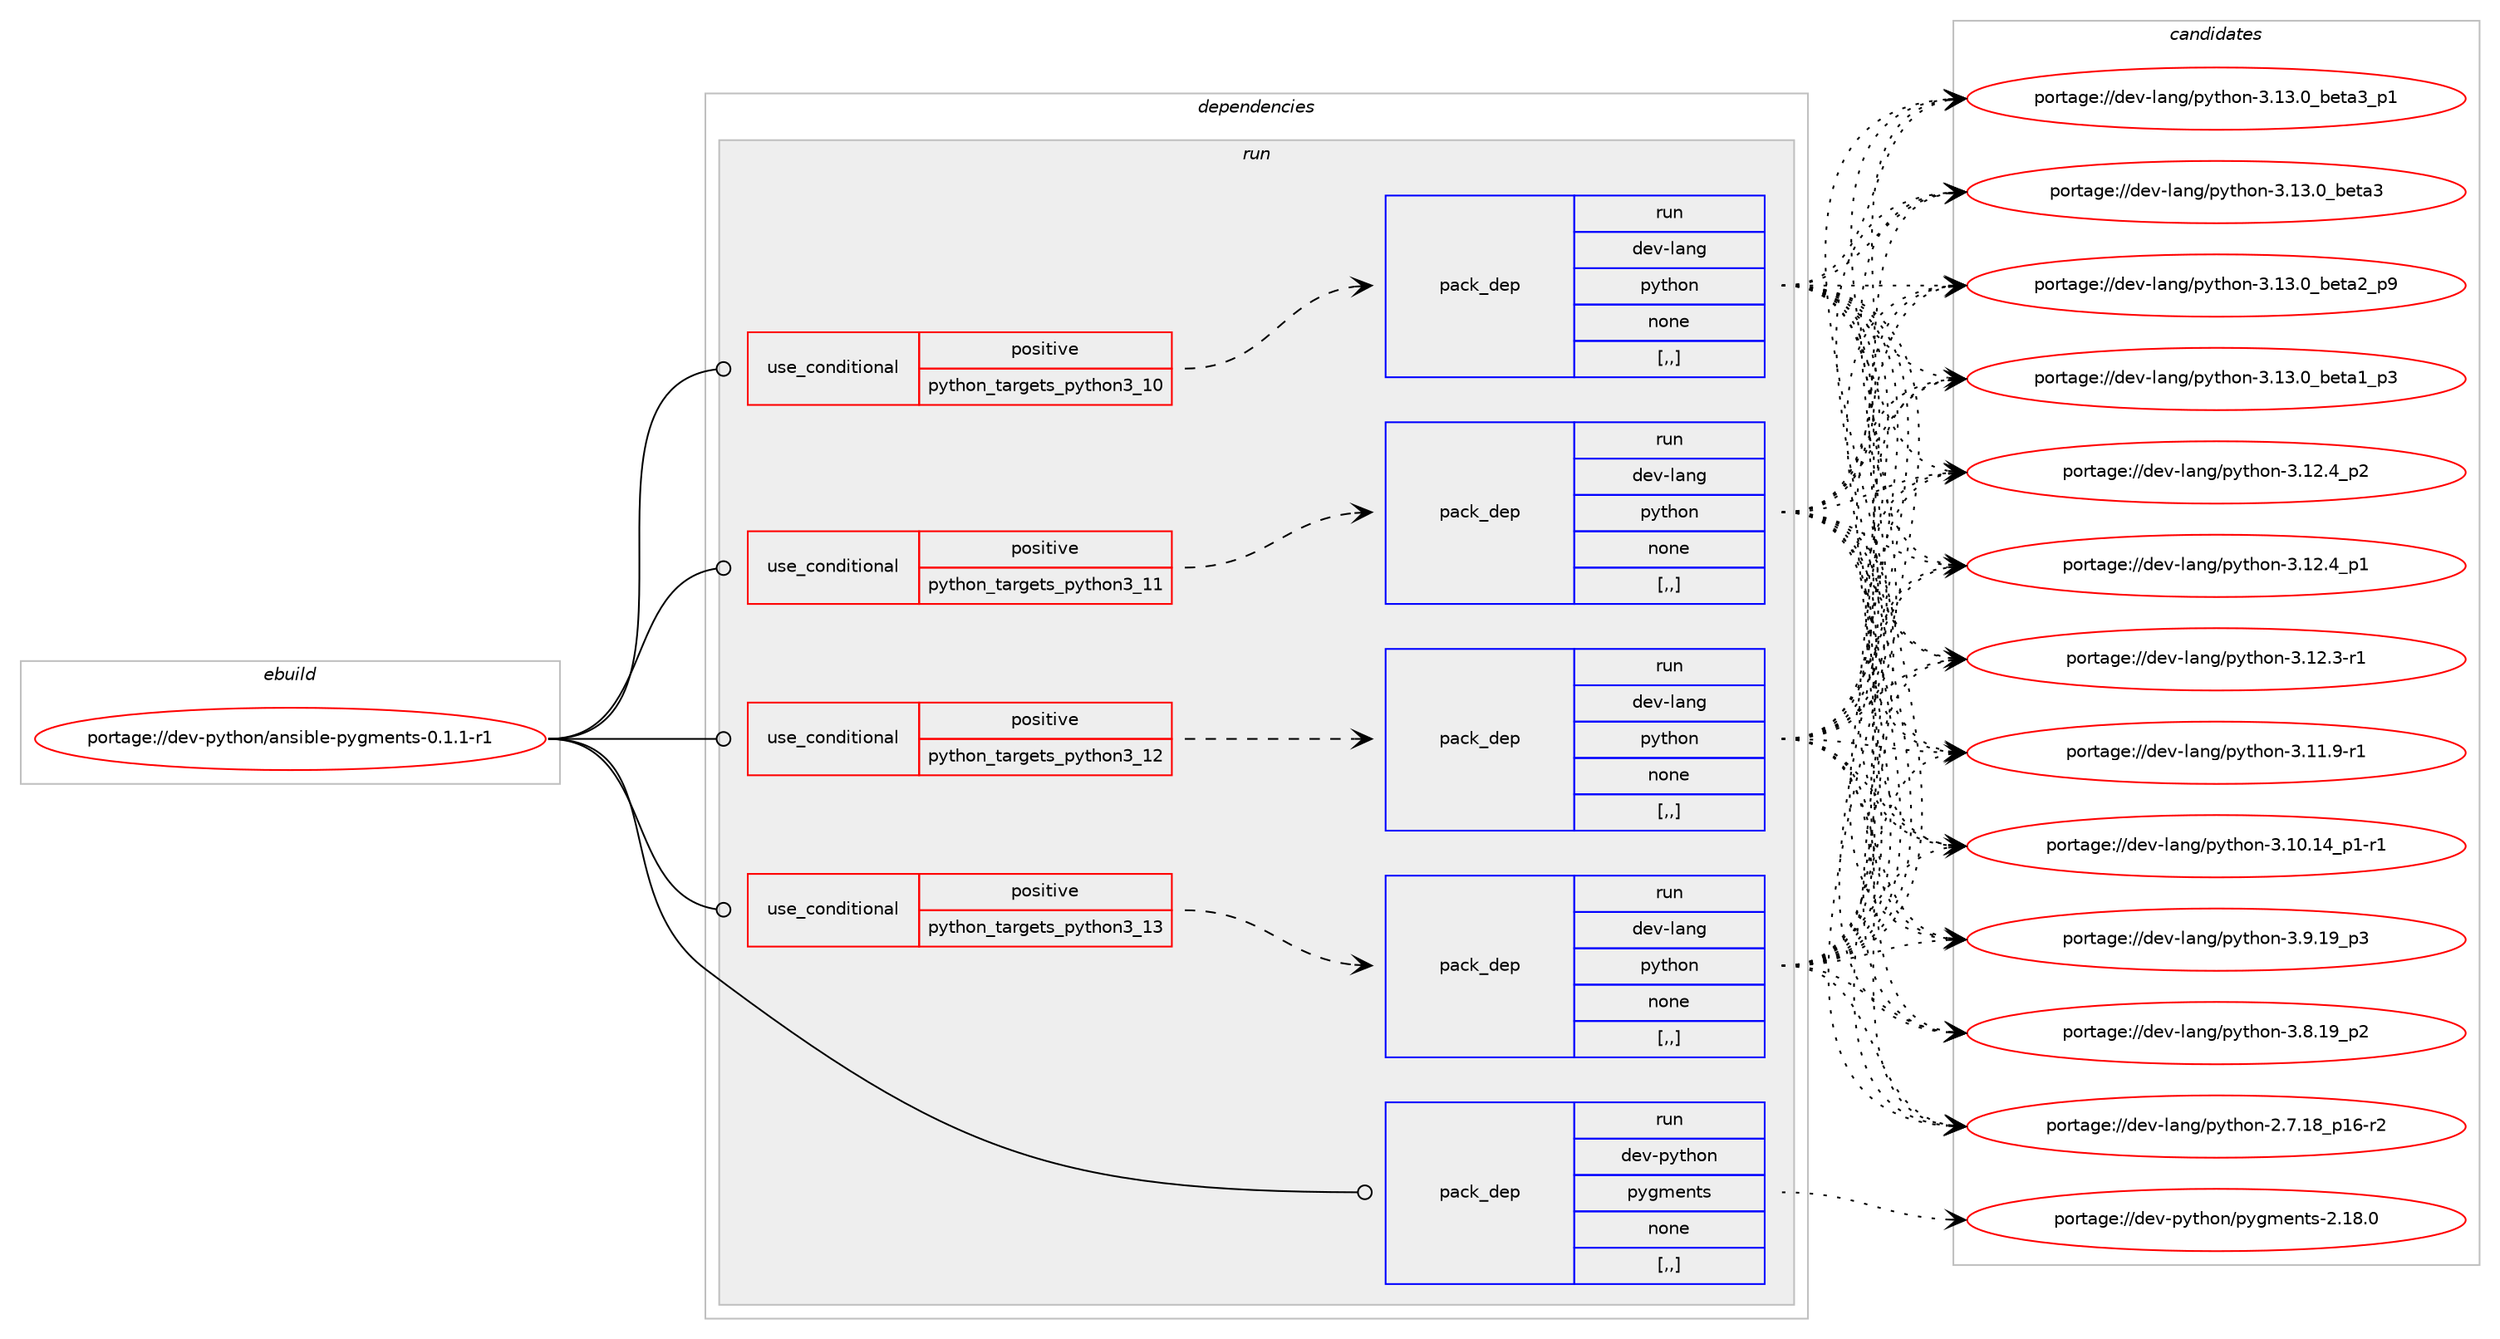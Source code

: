 digraph prolog {

# *************
# Graph options
# *************

newrank=true;
concentrate=true;
compound=true;
graph [rankdir=LR,fontname=Helvetica,fontsize=10,ranksep=1.5];#, ranksep=2.5, nodesep=0.2];
edge  [arrowhead=vee];
node  [fontname=Helvetica,fontsize=10];

# **********
# The ebuild
# **********

subgraph cluster_leftcol {
color=gray;
rank=same;
label=<<i>ebuild</i>>;
id [label="portage://dev-python/ansible-pygments-0.1.1-r1", color=red, width=4, href="../dev-python/ansible-pygments-0.1.1-r1.svg"];
}

# ****************
# The dependencies
# ****************

subgraph cluster_midcol {
color=gray;
label=<<i>dependencies</i>>;
subgraph cluster_compile {
fillcolor="#eeeeee";
style=filled;
label=<<i>compile</i>>;
}
subgraph cluster_compileandrun {
fillcolor="#eeeeee";
style=filled;
label=<<i>compile and run</i>>;
}
subgraph cluster_run {
fillcolor="#eeeeee";
style=filled;
label=<<i>run</i>>;
subgraph cond30605 {
dependency140915 [label=<<TABLE BORDER="0" CELLBORDER="1" CELLSPACING="0" CELLPADDING="4"><TR><TD ROWSPAN="3" CELLPADDING="10">use_conditional</TD></TR><TR><TD>positive</TD></TR><TR><TD>python_targets_python3_10</TD></TR></TABLE>>, shape=none, color=red];
subgraph pack109081 {
dependency140916 [label=<<TABLE BORDER="0" CELLBORDER="1" CELLSPACING="0" CELLPADDING="4" WIDTH="220"><TR><TD ROWSPAN="6" CELLPADDING="30">pack_dep</TD></TR><TR><TD WIDTH="110">run</TD></TR><TR><TD>dev-lang</TD></TR><TR><TD>python</TD></TR><TR><TD>none</TD></TR><TR><TD>[,,]</TD></TR></TABLE>>, shape=none, color=blue];
}
dependency140915:e -> dependency140916:w [weight=20,style="dashed",arrowhead="vee"];
}
id:e -> dependency140915:w [weight=20,style="solid",arrowhead="odot"];
subgraph cond30606 {
dependency140917 [label=<<TABLE BORDER="0" CELLBORDER="1" CELLSPACING="0" CELLPADDING="4"><TR><TD ROWSPAN="3" CELLPADDING="10">use_conditional</TD></TR><TR><TD>positive</TD></TR><TR><TD>python_targets_python3_11</TD></TR></TABLE>>, shape=none, color=red];
subgraph pack109082 {
dependency140918 [label=<<TABLE BORDER="0" CELLBORDER="1" CELLSPACING="0" CELLPADDING="4" WIDTH="220"><TR><TD ROWSPAN="6" CELLPADDING="30">pack_dep</TD></TR><TR><TD WIDTH="110">run</TD></TR><TR><TD>dev-lang</TD></TR><TR><TD>python</TD></TR><TR><TD>none</TD></TR><TR><TD>[,,]</TD></TR></TABLE>>, shape=none, color=blue];
}
dependency140917:e -> dependency140918:w [weight=20,style="dashed",arrowhead="vee"];
}
id:e -> dependency140917:w [weight=20,style="solid",arrowhead="odot"];
subgraph cond30607 {
dependency140919 [label=<<TABLE BORDER="0" CELLBORDER="1" CELLSPACING="0" CELLPADDING="4"><TR><TD ROWSPAN="3" CELLPADDING="10">use_conditional</TD></TR><TR><TD>positive</TD></TR><TR><TD>python_targets_python3_12</TD></TR></TABLE>>, shape=none, color=red];
subgraph pack109083 {
dependency140920 [label=<<TABLE BORDER="0" CELLBORDER="1" CELLSPACING="0" CELLPADDING="4" WIDTH="220"><TR><TD ROWSPAN="6" CELLPADDING="30">pack_dep</TD></TR><TR><TD WIDTH="110">run</TD></TR><TR><TD>dev-lang</TD></TR><TR><TD>python</TD></TR><TR><TD>none</TD></TR><TR><TD>[,,]</TD></TR></TABLE>>, shape=none, color=blue];
}
dependency140919:e -> dependency140920:w [weight=20,style="dashed",arrowhead="vee"];
}
id:e -> dependency140919:w [weight=20,style="solid",arrowhead="odot"];
subgraph cond30608 {
dependency140921 [label=<<TABLE BORDER="0" CELLBORDER="1" CELLSPACING="0" CELLPADDING="4"><TR><TD ROWSPAN="3" CELLPADDING="10">use_conditional</TD></TR><TR><TD>positive</TD></TR><TR><TD>python_targets_python3_13</TD></TR></TABLE>>, shape=none, color=red];
subgraph pack109084 {
dependency140922 [label=<<TABLE BORDER="0" CELLBORDER="1" CELLSPACING="0" CELLPADDING="4" WIDTH="220"><TR><TD ROWSPAN="6" CELLPADDING="30">pack_dep</TD></TR><TR><TD WIDTH="110">run</TD></TR><TR><TD>dev-lang</TD></TR><TR><TD>python</TD></TR><TR><TD>none</TD></TR><TR><TD>[,,]</TD></TR></TABLE>>, shape=none, color=blue];
}
dependency140921:e -> dependency140922:w [weight=20,style="dashed",arrowhead="vee"];
}
id:e -> dependency140921:w [weight=20,style="solid",arrowhead="odot"];
subgraph pack109085 {
dependency140923 [label=<<TABLE BORDER="0" CELLBORDER="1" CELLSPACING="0" CELLPADDING="4" WIDTH="220"><TR><TD ROWSPAN="6" CELLPADDING="30">pack_dep</TD></TR><TR><TD WIDTH="110">run</TD></TR><TR><TD>dev-python</TD></TR><TR><TD>pygments</TD></TR><TR><TD>none</TD></TR><TR><TD>[,,]</TD></TR></TABLE>>, shape=none, color=blue];
}
id:e -> dependency140923:w [weight=20,style="solid",arrowhead="odot"];
}
}

# **************
# The candidates
# **************

subgraph cluster_choices {
rank=same;
color=gray;
label=<<i>candidates</i>>;

subgraph choice109081 {
color=black;
nodesep=1;
choice10010111845108971101034711212111610411111045514649514648959810111697519511249 [label="portage://dev-lang/python-3.13.0_beta3_p1", color=red, width=4,href="../dev-lang/python-3.13.0_beta3_p1.svg"];
choice1001011184510897110103471121211161041111104551464951464895981011169751 [label="portage://dev-lang/python-3.13.0_beta3", color=red, width=4,href="../dev-lang/python-3.13.0_beta3.svg"];
choice10010111845108971101034711212111610411111045514649514648959810111697509511257 [label="portage://dev-lang/python-3.13.0_beta2_p9", color=red, width=4,href="../dev-lang/python-3.13.0_beta2_p9.svg"];
choice10010111845108971101034711212111610411111045514649514648959810111697499511251 [label="portage://dev-lang/python-3.13.0_beta1_p3", color=red, width=4,href="../dev-lang/python-3.13.0_beta1_p3.svg"];
choice100101118451089711010347112121116104111110455146495046529511250 [label="portage://dev-lang/python-3.12.4_p2", color=red, width=4,href="../dev-lang/python-3.12.4_p2.svg"];
choice100101118451089711010347112121116104111110455146495046529511249 [label="portage://dev-lang/python-3.12.4_p1", color=red, width=4,href="../dev-lang/python-3.12.4_p1.svg"];
choice100101118451089711010347112121116104111110455146495046514511449 [label="portage://dev-lang/python-3.12.3-r1", color=red, width=4,href="../dev-lang/python-3.12.3-r1.svg"];
choice100101118451089711010347112121116104111110455146494946574511449 [label="portage://dev-lang/python-3.11.9-r1", color=red, width=4,href="../dev-lang/python-3.11.9-r1.svg"];
choice100101118451089711010347112121116104111110455146494846495295112494511449 [label="portage://dev-lang/python-3.10.14_p1-r1", color=red, width=4,href="../dev-lang/python-3.10.14_p1-r1.svg"];
choice100101118451089711010347112121116104111110455146574649579511251 [label="portage://dev-lang/python-3.9.19_p3", color=red, width=4,href="../dev-lang/python-3.9.19_p3.svg"];
choice100101118451089711010347112121116104111110455146564649579511250 [label="portage://dev-lang/python-3.8.19_p2", color=red, width=4,href="../dev-lang/python-3.8.19_p2.svg"];
choice100101118451089711010347112121116104111110455046554649569511249544511450 [label="portage://dev-lang/python-2.7.18_p16-r2", color=red, width=4,href="../dev-lang/python-2.7.18_p16-r2.svg"];
dependency140916:e -> choice10010111845108971101034711212111610411111045514649514648959810111697519511249:w [style=dotted,weight="100"];
dependency140916:e -> choice1001011184510897110103471121211161041111104551464951464895981011169751:w [style=dotted,weight="100"];
dependency140916:e -> choice10010111845108971101034711212111610411111045514649514648959810111697509511257:w [style=dotted,weight="100"];
dependency140916:e -> choice10010111845108971101034711212111610411111045514649514648959810111697499511251:w [style=dotted,weight="100"];
dependency140916:e -> choice100101118451089711010347112121116104111110455146495046529511250:w [style=dotted,weight="100"];
dependency140916:e -> choice100101118451089711010347112121116104111110455146495046529511249:w [style=dotted,weight="100"];
dependency140916:e -> choice100101118451089711010347112121116104111110455146495046514511449:w [style=dotted,weight="100"];
dependency140916:e -> choice100101118451089711010347112121116104111110455146494946574511449:w [style=dotted,weight="100"];
dependency140916:e -> choice100101118451089711010347112121116104111110455146494846495295112494511449:w [style=dotted,weight="100"];
dependency140916:e -> choice100101118451089711010347112121116104111110455146574649579511251:w [style=dotted,weight="100"];
dependency140916:e -> choice100101118451089711010347112121116104111110455146564649579511250:w [style=dotted,weight="100"];
dependency140916:e -> choice100101118451089711010347112121116104111110455046554649569511249544511450:w [style=dotted,weight="100"];
}
subgraph choice109082 {
color=black;
nodesep=1;
choice10010111845108971101034711212111610411111045514649514648959810111697519511249 [label="portage://dev-lang/python-3.13.0_beta3_p1", color=red, width=4,href="../dev-lang/python-3.13.0_beta3_p1.svg"];
choice1001011184510897110103471121211161041111104551464951464895981011169751 [label="portage://dev-lang/python-3.13.0_beta3", color=red, width=4,href="../dev-lang/python-3.13.0_beta3.svg"];
choice10010111845108971101034711212111610411111045514649514648959810111697509511257 [label="portage://dev-lang/python-3.13.0_beta2_p9", color=red, width=4,href="../dev-lang/python-3.13.0_beta2_p9.svg"];
choice10010111845108971101034711212111610411111045514649514648959810111697499511251 [label="portage://dev-lang/python-3.13.0_beta1_p3", color=red, width=4,href="../dev-lang/python-3.13.0_beta1_p3.svg"];
choice100101118451089711010347112121116104111110455146495046529511250 [label="portage://dev-lang/python-3.12.4_p2", color=red, width=4,href="../dev-lang/python-3.12.4_p2.svg"];
choice100101118451089711010347112121116104111110455146495046529511249 [label="portage://dev-lang/python-3.12.4_p1", color=red, width=4,href="../dev-lang/python-3.12.4_p1.svg"];
choice100101118451089711010347112121116104111110455146495046514511449 [label="portage://dev-lang/python-3.12.3-r1", color=red, width=4,href="../dev-lang/python-3.12.3-r1.svg"];
choice100101118451089711010347112121116104111110455146494946574511449 [label="portage://dev-lang/python-3.11.9-r1", color=red, width=4,href="../dev-lang/python-3.11.9-r1.svg"];
choice100101118451089711010347112121116104111110455146494846495295112494511449 [label="portage://dev-lang/python-3.10.14_p1-r1", color=red, width=4,href="../dev-lang/python-3.10.14_p1-r1.svg"];
choice100101118451089711010347112121116104111110455146574649579511251 [label="portage://dev-lang/python-3.9.19_p3", color=red, width=4,href="../dev-lang/python-3.9.19_p3.svg"];
choice100101118451089711010347112121116104111110455146564649579511250 [label="portage://dev-lang/python-3.8.19_p2", color=red, width=4,href="../dev-lang/python-3.8.19_p2.svg"];
choice100101118451089711010347112121116104111110455046554649569511249544511450 [label="portage://dev-lang/python-2.7.18_p16-r2", color=red, width=4,href="../dev-lang/python-2.7.18_p16-r2.svg"];
dependency140918:e -> choice10010111845108971101034711212111610411111045514649514648959810111697519511249:w [style=dotted,weight="100"];
dependency140918:e -> choice1001011184510897110103471121211161041111104551464951464895981011169751:w [style=dotted,weight="100"];
dependency140918:e -> choice10010111845108971101034711212111610411111045514649514648959810111697509511257:w [style=dotted,weight="100"];
dependency140918:e -> choice10010111845108971101034711212111610411111045514649514648959810111697499511251:w [style=dotted,weight="100"];
dependency140918:e -> choice100101118451089711010347112121116104111110455146495046529511250:w [style=dotted,weight="100"];
dependency140918:e -> choice100101118451089711010347112121116104111110455146495046529511249:w [style=dotted,weight="100"];
dependency140918:e -> choice100101118451089711010347112121116104111110455146495046514511449:w [style=dotted,weight="100"];
dependency140918:e -> choice100101118451089711010347112121116104111110455146494946574511449:w [style=dotted,weight="100"];
dependency140918:e -> choice100101118451089711010347112121116104111110455146494846495295112494511449:w [style=dotted,weight="100"];
dependency140918:e -> choice100101118451089711010347112121116104111110455146574649579511251:w [style=dotted,weight="100"];
dependency140918:e -> choice100101118451089711010347112121116104111110455146564649579511250:w [style=dotted,weight="100"];
dependency140918:e -> choice100101118451089711010347112121116104111110455046554649569511249544511450:w [style=dotted,weight="100"];
}
subgraph choice109083 {
color=black;
nodesep=1;
choice10010111845108971101034711212111610411111045514649514648959810111697519511249 [label="portage://dev-lang/python-3.13.0_beta3_p1", color=red, width=4,href="../dev-lang/python-3.13.0_beta3_p1.svg"];
choice1001011184510897110103471121211161041111104551464951464895981011169751 [label="portage://dev-lang/python-3.13.0_beta3", color=red, width=4,href="../dev-lang/python-3.13.0_beta3.svg"];
choice10010111845108971101034711212111610411111045514649514648959810111697509511257 [label="portage://dev-lang/python-3.13.0_beta2_p9", color=red, width=4,href="../dev-lang/python-3.13.0_beta2_p9.svg"];
choice10010111845108971101034711212111610411111045514649514648959810111697499511251 [label="portage://dev-lang/python-3.13.0_beta1_p3", color=red, width=4,href="../dev-lang/python-3.13.0_beta1_p3.svg"];
choice100101118451089711010347112121116104111110455146495046529511250 [label="portage://dev-lang/python-3.12.4_p2", color=red, width=4,href="../dev-lang/python-3.12.4_p2.svg"];
choice100101118451089711010347112121116104111110455146495046529511249 [label="portage://dev-lang/python-3.12.4_p1", color=red, width=4,href="../dev-lang/python-3.12.4_p1.svg"];
choice100101118451089711010347112121116104111110455146495046514511449 [label="portage://dev-lang/python-3.12.3-r1", color=red, width=4,href="../dev-lang/python-3.12.3-r1.svg"];
choice100101118451089711010347112121116104111110455146494946574511449 [label="portage://dev-lang/python-3.11.9-r1", color=red, width=4,href="../dev-lang/python-3.11.9-r1.svg"];
choice100101118451089711010347112121116104111110455146494846495295112494511449 [label="portage://dev-lang/python-3.10.14_p1-r1", color=red, width=4,href="../dev-lang/python-3.10.14_p1-r1.svg"];
choice100101118451089711010347112121116104111110455146574649579511251 [label="portage://dev-lang/python-3.9.19_p3", color=red, width=4,href="../dev-lang/python-3.9.19_p3.svg"];
choice100101118451089711010347112121116104111110455146564649579511250 [label="portage://dev-lang/python-3.8.19_p2", color=red, width=4,href="../dev-lang/python-3.8.19_p2.svg"];
choice100101118451089711010347112121116104111110455046554649569511249544511450 [label="portage://dev-lang/python-2.7.18_p16-r2", color=red, width=4,href="../dev-lang/python-2.7.18_p16-r2.svg"];
dependency140920:e -> choice10010111845108971101034711212111610411111045514649514648959810111697519511249:w [style=dotted,weight="100"];
dependency140920:e -> choice1001011184510897110103471121211161041111104551464951464895981011169751:w [style=dotted,weight="100"];
dependency140920:e -> choice10010111845108971101034711212111610411111045514649514648959810111697509511257:w [style=dotted,weight="100"];
dependency140920:e -> choice10010111845108971101034711212111610411111045514649514648959810111697499511251:w [style=dotted,weight="100"];
dependency140920:e -> choice100101118451089711010347112121116104111110455146495046529511250:w [style=dotted,weight="100"];
dependency140920:e -> choice100101118451089711010347112121116104111110455146495046529511249:w [style=dotted,weight="100"];
dependency140920:e -> choice100101118451089711010347112121116104111110455146495046514511449:w [style=dotted,weight="100"];
dependency140920:e -> choice100101118451089711010347112121116104111110455146494946574511449:w [style=dotted,weight="100"];
dependency140920:e -> choice100101118451089711010347112121116104111110455146494846495295112494511449:w [style=dotted,weight="100"];
dependency140920:e -> choice100101118451089711010347112121116104111110455146574649579511251:w [style=dotted,weight="100"];
dependency140920:e -> choice100101118451089711010347112121116104111110455146564649579511250:w [style=dotted,weight="100"];
dependency140920:e -> choice100101118451089711010347112121116104111110455046554649569511249544511450:w [style=dotted,weight="100"];
}
subgraph choice109084 {
color=black;
nodesep=1;
choice10010111845108971101034711212111610411111045514649514648959810111697519511249 [label="portage://dev-lang/python-3.13.0_beta3_p1", color=red, width=4,href="../dev-lang/python-3.13.0_beta3_p1.svg"];
choice1001011184510897110103471121211161041111104551464951464895981011169751 [label="portage://dev-lang/python-3.13.0_beta3", color=red, width=4,href="../dev-lang/python-3.13.0_beta3.svg"];
choice10010111845108971101034711212111610411111045514649514648959810111697509511257 [label="portage://dev-lang/python-3.13.0_beta2_p9", color=red, width=4,href="../dev-lang/python-3.13.0_beta2_p9.svg"];
choice10010111845108971101034711212111610411111045514649514648959810111697499511251 [label="portage://dev-lang/python-3.13.0_beta1_p3", color=red, width=4,href="../dev-lang/python-3.13.0_beta1_p3.svg"];
choice100101118451089711010347112121116104111110455146495046529511250 [label="portage://dev-lang/python-3.12.4_p2", color=red, width=4,href="../dev-lang/python-3.12.4_p2.svg"];
choice100101118451089711010347112121116104111110455146495046529511249 [label="portage://dev-lang/python-3.12.4_p1", color=red, width=4,href="../dev-lang/python-3.12.4_p1.svg"];
choice100101118451089711010347112121116104111110455146495046514511449 [label="portage://dev-lang/python-3.12.3-r1", color=red, width=4,href="../dev-lang/python-3.12.3-r1.svg"];
choice100101118451089711010347112121116104111110455146494946574511449 [label="portage://dev-lang/python-3.11.9-r1", color=red, width=4,href="../dev-lang/python-3.11.9-r1.svg"];
choice100101118451089711010347112121116104111110455146494846495295112494511449 [label="portage://dev-lang/python-3.10.14_p1-r1", color=red, width=4,href="../dev-lang/python-3.10.14_p1-r1.svg"];
choice100101118451089711010347112121116104111110455146574649579511251 [label="portage://dev-lang/python-3.9.19_p3", color=red, width=4,href="../dev-lang/python-3.9.19_p3.svg"];
choice100101118451089711010347112121116104111110455146564649579511250 [label="portage://dev-lang/python-3.8.19_p2", color=red, width=4,href="../dev-lang/python-3.8.19_p2.svg"];
choice100101118451089711010347112121116104111110455046554649569511249544511450 [label="portage://dev-lang/python-2.7.18_p16-r2", color=red, width=4,href="../dev-lang/python-2.7.18_p16-r2.svg"];
dependency140922:e -> choice10010111845108971101034711212111610411111045514649514648959810111697519511249:w [style=dotted,weight="100"];
dependency140922:e -> choice1001011184510897110103471121211161041111104551464951464895981011169751:w [style=dotted,weight="100"];
dependency140922:e -> choice10010111845108971101034711212111610411111045514649514648959810111697509511257:w [style=dotted,weight="100"];
dependency140922:e -> choice10010111845108971101034711212111610411111045514649514648959810111697499511251:w [style=dotted,weight="100"];
dependency140922:e -> choice100101118451089711010347112121116104111110455146495046529511250:w [style=dotted,weight="100"];
dependency140922:e -> choice100101118451089711010347112121116104111110455146495046529511249:w [style=dotted,weight="100"];
dependency140922:e -> choice100101118451089711010347112121116104111110455146495046514511449:w [style=dotted,weight="100"];
dependency140922:e -> choice100101118451089711010347112121116104111110455146494946574511449:w [style=dotted,weight="100"];
dependency140922:e -> choice100101118451089711010347112121116104111110455146494846495295112494511449:w [style=dotted,weight="100"];
dependency140922:e -> choice100101118451089711010347112121116104111110455146574649579511251:w [style=dotted,weight="100"];
dependency140922:e -> choice100101118451089711010347112121116104111110455146564649579511250:w [style=dotted,weight="100"];
dependency140922:e -> choice100101118451089711010347112121116104111110455046554649569511249544511450:w [style=dotted,weight="100"];
}
subgraph choice109085 {
color=black;
nodesep=1;
choice100101118451121211161041111104711212110310910111011611545504649564648 [label="portage://dev-python/pygments-2.18.0", color=red, width=4,href="../dev-python/pygments-2.18.0.svg"];
dependency140923:e -> choice100101118451121211161041111104711212110310910111011611545504649564648:w [style=dotted,weight="100"];
}
}

}
